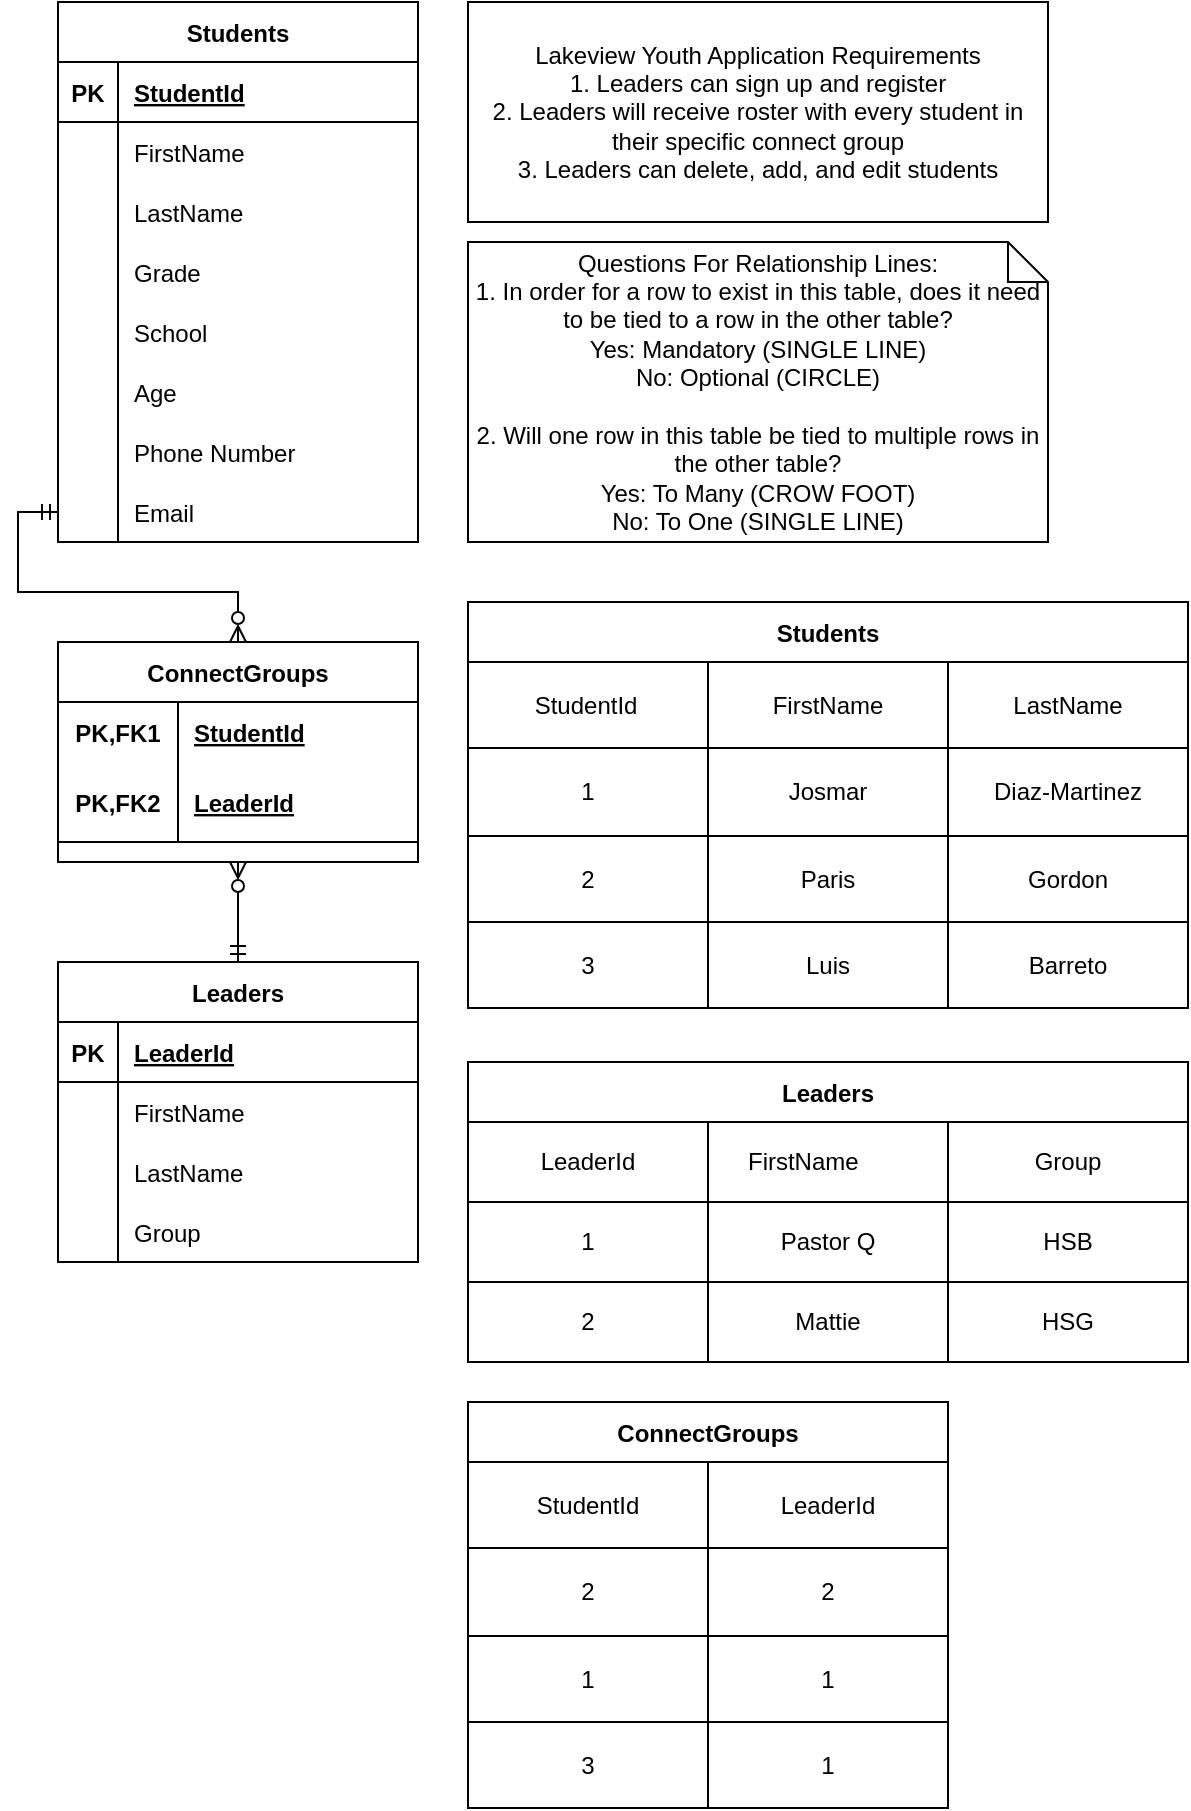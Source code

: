 <mxfile version="20.3.7" type="github"><diagram id="0Aw9dqcZPiIWfosAFpYM" name="Page-1"><mxGraphModel dx="1422" dy="754" grid="1" gridSize="10" guides="1" tooltips="1" connect="1" arrows="1" fold="1" page="1" pageScale="1" pageWidth="850" pageHeight="1100" math="0" shadow="0"><root><mxCell id="0"/><mxCell id="1" parent="0"/><mxCell id="vpHDHMelGQ5DsUVj1_nq-1" value="Students" style="shape=table;startSize=30;container=1;collapsible=1;childLayout=tableLayout;fixedRows=1;rowLines=0;fontStyle=1;align=center;resizeLast=1;" parent="1" vertex="1"><mxGeometry x="30" y="20" width="180" height="270" as="geometry"/></mxCell><mxCell id="vpHDHMelGQ5DsUVj1_nq-2" value="" style="shape=tableRow;horizontal=0;startSize=0;swimlaneHead=0;swimlaneBody=0;fillColor=none;collapsible=0;dropTarget=0;points=[[0,0.5],[1,0.5]];portConstraint=eastwest;top=0;left=0;right=0;bottom=1;" parent="vpHDHMelGQ5DsUVj1_nq-1" vertex="1"><mxGeometry y="30" width="180" height="30" as="geometry"/></mxCell><mxCell id="vpHDHMelGQ5DsUVj1_nq-3" value="PK" style="shape=partialRectangle;connectable=0;fillColor=none;top=0;left=0;bottom=0;right=0;fontStyle=1;overflow=hidden;" parent="vpHDHMelGQ5DsUVj1_nq-2" vertex="1"><mxGeometry width="30" height="30" as="geometry"><mxRectangle width="30" height="30" as="alternateBounds"/></mxGeometry></mxCell><mxCell id="vpHDHMelGQ5DsUVj1_nq-4" value="StudentId" style="shape=partialRectangle;connectable=0;fillColor=none;top=0;left=0;bottom=0;right=0;align=left;spacingLeft=6;fontStyle=5;overflow=hidden;" parent="vpHDHMelGQ5DsUVj1_nq-2" vertex="1"><mxGeometry x="30" width="150" height="30" as="geometry"><mxRectangle width="150" height="30" as="alternateBounds"/></mxGeometry></mxCell><mxCell id="vpHDHMelGQ5DsUVj1_nq-5" value="" style="shape=tableRow;horizontal=0;startSize=0;swimlaneHead=0;swimlaneBody=0;fillColor=none;collapsible=0;dropTarget=0;points=[[0,0.5],[1,0.5]];portConstraint=eastwest;top=0;left=0;right=0;bottom=0;" parent="vpHDHMelGQ5DsUVj1_nq-1" vertex="1"><mxGeometry y="60" width="180" height="30" as="geometry"/></mxCell><mxCell id="vpHDHMelGQ5DsUVj1_nq-6" value="" style="shape=partialRectangle;connectable=0;fillColor=none;top=0;left=0;bottom=0;right=0;editable=1;overflow=hidden;" parent="vpHDHMelGQ5DsUVj1_nq-5" vertex="1"><mxGeometry width="30" height="30" as="geometry"><mxRectangle width="30" height="30" as="alternateBounds"/></mxGeometry></mxCell><mxCell id="vpHDHMelGQ5DsUVj1_nq-7" value="FirstName" style="shape=partialRectangle;connectable=0;fillColor=none;top=0;left=0;bottom=0;right=0;align=left;spacingLeft=6;overflow=hidden;" parent="vpHDHMelGQ5DsUVj1_nq-5" vertex="1"><mxGeometry x="30" width="150" height="30" as="geometry"><mxRectangle width="150" height="30" as="alternateBounds"/></mxGeometry></mxCell><mxCell id="vpHDHMelGQ5DsUVj1_nq-8" value="" style="shape=tableRow;horizontal=0;startSize=0;swimlaneHead=0;swimlaneBody=0;fillColor=none;collapsible=0;dropTarget=0;points=[[0,0.5],[1,0.5]];portConstraint=eastwest;top=0;left=0;right=0;bottom=0;" parent="vpHDHMelGQ5DsUVj1_nq-1" vertex="1"><mxGeometry y="90" width="180" height="30" as="geometry"/></mxCell><mxCell id="vpHDHMelGQ5DsUVj1_nq-9" value="" style="shape=partialRectangle;connectable=0;fillColor=none;top=0;left=0;bottom=0;right=0;editable=1;overflow=hidden;" parent="vpHDHMelGQ5DsUVj1_nq-8" vertex="1"><mxGeometry width="30" height="30" as="geometry"><mxRectangle width="30" height="30" as="alternateBounds"/></mxGeometry></mxCell><mxCell id="vpHDHMelGQ5DsUVj1_nq-10" value="LastName" style="shape=partialRectangle;connectable=0;fillColor=none;top=0;left=0;bottom=0;right=0;align=left;spacingLeft=6;overflow=hidden;" parent="vpHDHMelGQ5DsUVj1_nq-8" vertex="1"><mxGeometry x="30" width="150" height="30" as="geometry"><mxRectangle width="150" height="30" as="alternateBounds"/></mxGeometry></mxCell><mxCell id="vpHDHMelGQ5DsUVj1_nq-11" value="" style="shape=tableRow;horizontal=0;startSize=0;swimlaneHead=0;swimlaneBody=0;fillColor=none;collapsible=0;dropTarget=0;points=[[0,0.5],[1,0.5]];portConstraint=eastwest;top=0;left=0;right=0;bottom=0;" parent="vpHDHMelGQ5DsUVj1_nq-1" vertex="1"><mxGeometry y="120" width="180" height="30" as="geometry"/></mxCell><mxCell id="vpHDHMelGQ5DsUVj1_nq-12" value="" style="shape=partialRectangle;connectable=0;fillColor=none;top=0;left=0;bottom=0;right=0;editable=1;overflow=hidden;" parent="vpHDHMelGQ5DsUVj1_nq-11" vertex="1"><mxGeometry width="30" height="30" as="geometry"><mxRectangle width="30" height="30" as="alternateBounds"/></mxGeometry></mxCell><mxCell id="vpHDHMelGQ5DsUVj1_nq-13" value="Grade" style="shape=partialRectangle;connectable=0;fillColor=none;top=0;left=0;bottom=0;right=0;align=left;spacingLeft=6;overflow=hidden;" parent="vpHDHMelGQ5DsUVj1_nq-11" vertex="1"><mxGeometry x="30" width="150" height="30" as="geometry"><mxRectangle width="150" height="30" as="alternateBounds"/></mxGeometry></mxCell><mxCell id="vpHDHMelGQ5DsUVj1_nq-14" value="" style="shape=tableRow;horizontal=0;startSize=0;swimlaneHead=0;swimlaneBody=0;fillColor=none;collapsible=0;dropTarget=0;points=[[0,0.5],[1,0.5]];portConstraint=eastwest;top=0;left=0;right=0;bottom=0;" parent="vpHDHMelGQ5DsUVj1_nq-1" vertex="1"><mxGeometry y="150" width="180" height="30" as="geometry"/></mxCell><mxCell id="vpHDHMelGQ5DsUVj1_nq-15" value="" style="shape=partialRectangle;connectable=0;fillColor=none;top=0;left=0;bottom=0;right=0;editable=1;overflow=hidden;" parent="vpHDHMelGQ5DsUVj1_nq-14" vertex="1"><mxGeometry width="30" height="30" as="geometry"><mxRectangle width="30" height="30" as="alternateBounds"/></mxGeometry></mxCell><mxCell id="vpHDHMelGQ5DsUVj1_nq-16" value="School" style="shape=partialRectangle;connectable=0;fillColor=none;top=0;left=0;bottom=0;right=0;align=left;spacingLeft=6;overflow=hidden;" parent="vpHDHMelGQ5DsUVj1_nq-14" vertex="1"><mxGeometry x="30" width="150" height="30" as="geometry"><mxRectangle width="150" height="30" as="alternateBounds"/></mxGeometry></mxCell><mxCell id="vpHDHMelGQ5DsUVj1_nq-17" value="" style="shape=tableRow;horizontal=0;startSize=0;swimlaneHead=0;swimlaneBody=0;fillColor=none;collapsible=0;dropTarget=0;points=[[0,0.5],[1,0.5]];portConstraint=eastwest;top=0;left=0;right=0;bottom=0;" parent="vpHDHMelGQ5DsUVj1_nq-1" vertex="1"><mxGeometry y="180" width="180" height="30" as="geometry"/></mxCell><mxCell id="vpHDHMelGQ5DsUVj1_nq-18" value="" style="shape=partialRectangle;connectable=0;fillColor=none;top=0;left=0;bottom=0;right=0;editable=1;overflow=hidden;" parent="vpHDHMelGQ5DsUVj1_nq-17" vertex="1"><mxGeometry width="30" height="30" as="geometry"><mxRectangle width="30" height="30" as="alternateBounds"/></mxGeometry></mxCell><mxCell id="vpHDHMelGQ5DsUVj1_nq-19" value="Age" style="shape=partialRectangle;connectable=0;fillColor=none;top=0;left=0;bottom=0;right=0;align=left;spacingLeft=6;overflow=hidden;" parent="vpHDHMelGQ5DsUVj1_nq-17" vertex="1"><mxGeometry x="30" width="150" height="30" as="geometry"><mxRectangle width="150" height="30" as="alternateBounds"/></mxGeometry></mxCell><mxCell id="vpHDHMelGQ5DsUVj1_nq-20" value="" style="shape=tableRow;horizontal=0;startSize=0;swimlaneHead=0;swimlaneBody=0;fillColor=none;collapsible=0;dropTarget=0;points=[[0,0.5],[1,0.5]];portConstraint=eastwest;top=0;left=0;right=0;bottom=0;" parent="vpHDHMelGQ5DsUVj1_nq-1" vertex="1"><mxGeometry y="210" width="180" height="30" as="geometry"/></mxCell><mxCell id="vpHDHMelGQ5DsUVj1_nq-21" value="" style="shape=partialRectangle;connectable=0;fillColor=none;top=0;left=0;bottom=0;right=0;editable=1;overflow=hidden;" parent="vpHDHMelGQ5DsUVj1_nq-20" vertex="1"><mxGeometry width="30" height="30" as="geometry"><mxRectangle width="30" height="30" as="alternateBounds"/></mxGeometry></mxCell><mxCell id="vpHDHMelGQ5DsUVj1_nq-22" value="Phone Number" style="shape=partialRectangle;connectable=0;fillColor=none;top=0;left=0;bottom=0;right=0;align=left;spacingLeft=6;overflow=hidden;" parent="vpHDHMelGQ5DsUVj1_nq-20" vertex="1"><mxGeometry x="30" width="150" height="30" as="geometry"><mxRectangle width="150" height="30" as="alternateBounds"/></mxGeometry></mxCell><mxCell id="vpHDHMelGQ5DsUVj1_nq-45" value="" style="shape=tableRow;horizontal=0;startSize=0;swimlaneHead=0;swimlaneBody=0;fillColor=none;collapsible=0;dropTarget=0;points=[[0,0.5],[1,0.5]];portConstraint=eastwest;top=0;left=0;right=0;bottom=0;" parent="vpHDHMelGQ5DsUVj1_nq-1" vertex="1"><mxGeometry y="240" width="180" height="30" as="geometry"/></mxCell><mxCell id="vpHDHMelGQ5DsUVj1_nq-46" value="" style="shape=partialRectangle;connectable=0;fillColor=none;top=0;left=0;bottom=0;right=0;editable=1;overflow=hidden;" parent="vpHDHMelGQ5DsUVj1_nq-45" vertex="1"><mxGeometry width="30" height="30" as="geometry"><mxRectangle width="30" height="30" as="alternateBounds"/></mxGeometry></mxCell><mxCell id="vpHDHMelGQ5DsUVj1_nq-47" value="Email" style="shape=partialRectangle;connectable=0;fillColor=none;top=0;left=0;bottom=0;right=0;align=left;spacingLeft=6;overflow=hidden;" parent="vpHDHMelGQ5DsUVj1_nq-45" vertex="1"><mxGeometry x="30" width="150" height="30" as="geometry"><mxRectangle width="150" height="30" as="alternateBounds"/></mxGeometry></mxCell><mxCell id="0l-8X1691cLSsklsuDB1-72" style="edgeStyle=orthogonalEdgeStyle;rounded=0;orthogonalLoop=1;jettySize=auto;html=1;exitX=0.5;exitY=0;exitDx=0;exitDy=0;entryX=0.5;entryY=1;entryDx=0;entryDy=0;startArrow=ERmandOne;startFill=0;endArrow=ERzeroToMany;endFill=0;" edge="1" parent="1" source="vpHDHMelGQ5DsUVj1_nq-51" target="0l-8X1691cLSsklsuDB1-2"><mxGeometry relative="1" as="geometry"/></mxCell><mxCell id="vpHDHMelGQ5DsUVj1_nq-51" value="Leaders" style="shape=table;startSize=30;container=1;collapsible=1;childLayout=tableLayout;fixedRows=1;rowLines=0;fontStyle=1;align=center;resizeLast=1;" parent="1" vertex="1"><mxGeometry x="30" y="500" width="180" height="150" as="geometry"/></mxCell><mxCell id="vpHDHMelGQ5DsUVj1_nq-52" value="" style="shape=tableRow;horizontal=0;startSize=0;swimlaneHead=0;swimlaneBody=0;fillColor=none;collapsible=0;dropTarget=0;points=[[0,0.5],[1,0.5]];portConstraint=eastwest;top=0;left=0;right=0;bottom=1;" parent="vpHDHMelGQ5DsUVj1_nq-51" vertex="1"><mxGeometry y="30" width="180" height="30" as="geometry"/></mxCell><mxCell id="vpHDHMelGQ5DsUVj1_nq-53" value="PK" style="shape=partialRectangle;connectable=0;fillColor=none;top=0;left=0;bottom=0;right=0;fontStyle=1;overflow=hidden;" parent="vpHDHMelGQ5DsUVj1_nq-52" vertex="1"><mxGeometry width="30" height="30" as="geometry"><mxRectangle width="30" height="30" as="alternateBounds"/></mxGeometry></mxCell><mxCell id="vpHDHMelGQ5DsUVj1_nq-54" value="LeaderId" style="shape=partialRectangle;connectable=0;fillColor=none;top=0;left=0;bottom=0;right=0;align=left;spacingLeft=6;fontStyle=5;overflow=hidden;" parent="vpHDHMelGQ5DsUVj1_nq-52" vertex="1"><mxGeometry x="30" width="150" height="30" as="geometry"><mxRectangle width="150" height="30" as="alternateBounds"/></mxGeometry></mxCell><mxCell id="vpHDHMelGQ5DsUVj1_nq-55" value="" style="shape=tableRow;horizontal=0;startSize=0;swimlaneHead=0;swimlaneBody=0;fillColor=none;collapsible=0;dropTarget=0;points=[[0,0.5],[1,0.5]];portConstraint=eastwest;top=0;left=0;right=0;bottom=0;" parent="vpHDHMelGQ5DsUVj1_nq-51" vertex="1"><mxGeometry y="60" width="180" height="30" as="geometry"/></mxCell><mxCell id="vpHDHMelGQ5DsUVj1_nq-56" value="" style="shape=partialRectangle;connectable=0;fillColor=none;top=0;left=0;bottom=0;right=0;editable=1;overflow=hidden;" parent="vpHDHMelGQ5DsUVj1_nq-55" vertex="1"><mxGeometry width="30" height="30" as="geometry"><mxRectangle width="30" height="30" as="alternateBounds"/></mxGeometry></mxCell><mxCell id="vpHDHMelGQ5DsUVj1_nq-57" value="FirstName" style="shape=partialRectangle;connectable=0;fillColor=none;top=0;left=0;bottom=0;right=0;align=left;spacingLeft=6;overflow=hidden;" parent="vpHDHMelGQ5DsUVj1_nq-55" vertex="1"><mxGeometry x="30" width="150" height="30" as="geometry"><mxRectangle width="150" height="30" as="alternateBounds"/></mxGeometry></mxCell><mxCell id="vpHDHMelGQ5DsUVj1_nq-58" value="" style="shape=tableRow;horizontal=0;startSize=0;swimlaneHead=0;swimlaneBody=0;fillColor=none;collapsible=0;dropTarget=0;points=[[0,0.5],[1,0.5]];portConstraint=eastwest;top=0;left=0;right=0;bottom=0;" parent="vpHDHMelGQ5DsUVj1_nq-51" vertex="1"><mxGeometry y="90" width="180" height="30" as="geometry"/></mxCell><mxCell id="vpHDHMelGQ5DsUVj1_nq-59" value="" style="shape=partialRectangle;connectable=0;fillColor=none;top=0;left=0;bottom=0;right=0;editable=1;overflow=hidden;" parent="vpHDHMelGQ5DsUVj1_nq-58" vertex="1"><mxGeometry width="30" height="30" as="geometry"><mxRectangle width="30" height="30" as="alternateBounds"/></mxGeometry></mxCell><mxCell id="vpHDHMelGQ5DsUVj1_nq-60" value="LastName" style="shape=partialRectangle;connectable=0;fillColor=none;top=0;left=0;bottom=0;right=0;align=left;spacingLeft=6;overflow=hidden;" parent="vpHDHMelGQ5DsUVj1_nq-58" vertex="1"><mxGeometry x="30" width="150" height="30" as="geometry"><mxRectangle width="150" height="30" as="alternateBounds"/></mxGeometry></mxCell><mxCell id="vpHDHMelGQ5DsUVj1_nq-61" value="" style="shape=tableRow;horizontal=0;startSize=0;swimlaneHead=0;swimlaneBody=0;fillColor=none;collapsible=0;dropTarget=0;points=[[0,0.5],[1,0.5]];portConstraint=eastwest;top=0;left=0;right=0;bottom=0;" parent="vpHDHMelGQ5DsUVj1_nq-51" vertex="1"><mxGeometry y="120" width="180" height="30" as="geometry"/></mxCell><mxCell id="vpHDHMelGQ5DsUVj1_nq-62" value="" style="shape=partialRectangle;connectable=0;fillColor=none;top=0;left=0;bottom=0;right=0;editable=1;overflow=hidden;" parent="vpHDHMelGQ5DsUVj1_nq-61" vertex="1"><mxGeometry width="30" height="30" as="geometry"><mxRectangle width="30" height="30" as="alternateBounds"/></mxGeometry></mxCell><mxCell id="vpHDHMelGQ5DsUVj1_nq-63" value="Group" style="shape=partialRectangle;connectable=0;fillColor=none;top=0;left=0;bottom=0;right=0;align=left;spacingLeft=6;overflow=hidden;" parent="vpHDHMelGQ5DsUVj1_nq-61" vertex="1"><mxGeometry x="30" width="150" height="30" as="geometry"><mxRectangle width="150" height="30" as="alternateBounds"/></mxGeometry></mxCell><mxCell id="0l-8X1691cLSsklsuDB1-1" value="Lakeview Youth Application Requirements&lt;br&gt;1. Leaders can sign up and register&lt;br&gt;2. Leaders will receive roster with every student in their specific connect group&lt;br&gt;3. Leaders can delete, add, and edit students" style="rounded=0;whiteSpace=wrap;html=1;" vertex="1" parent="1"><mxGeometry x="235" y="20" width="290" height="110" as="geometry"/></mxCell><mxCell id="0l-8X1691cLSsklsuDB1-2" value="ConnectGroups" style="shape=table;startSize=30;container=1;collapsible=1;childLayout=tableLayout;fixedRows=1;rowLines=0;fontStyle=1;align=center;resizeLast=1;" vertex="1" parent="1"><mxGeometry x="30" y="340" width="180" height="110" as="geometry"/></mxCell><mxCell id="0l-8X1691cLSsklsuDB1-3" value="" style="shape=tableRow;horizontal=0;startSize=0;swimlaneHead=0;swimlaneBody=0;fillColor=none;collapsible=0;dropTarget=0;points=[[0,0.5],[1,0.5]];portConstraint=eastwest;top=0;left=0;right=0;bottom=0;" vertex="1" parent="0l-8X1691cLSsklsuDB1-2"><mxGeometry y="30" width="180" height="30" as="geometry"/></mxCell><mxCell id="0l-8X1691cLSsklsuDB1-4" value="PK,FK1" style="shape=partialRectangle;connectable=0;fillColor=none;top=0;left=0;bottom=0;right=0;fontStyle=1;overflow=hidden;" vertex="1" parent="0l-8X1691cLSsklsuDB1-3"><mxGeometry width="60" height="30" as="geometry"><mxRectangle width="60" height="30" as="alternateBounds"/></mxGeometry></mxCell><mxCell id="0l-8X1691cLSsklsuDB1-5" value="StudentId" style="shape=partialRectangle;connectable=0;fillColor=none;top=0;left=0;bottom=0;right=0;align=left;spacingLeft=6;fontStyle=5;overflow=hidden;" vertex="1" parent="0l-8X1691cLSsklsuDB1-3"><mxGeometry x="60" width="120" height="30" as="geometry"><mxRectangle width="120" height="30" as="alternateBounds"/></mxGeometry></mxCell><mxCell id="0l-8X1691cLSsklsuDB1-6" value="" style="shape=tableRow;horizontal=0;startSize=0;swimlaneHead=0;swimlaneBody=0;fillColor=none;collapsible=0;dropTarget=0;points=[[0,0.5],[1,0.5]];portConstraint=eastwest;top=0;left=0;right=0;bottom=1;" vertex="1" parent="0l-8X1691cLSsklsuDB1-2"><mxGeometry y="60" width="180" height="40" as="geometry"/></mxCell><mxCell id="0l-8X1691cLSsklsuDB1-7" value="PK,FK2" style="shape=partialRectangle;connectable=0;fillColor=none;top=0;left=0;bottom=0;right=0;fontStyle=1;overflow=hidden;" vertex="1" parent="0l-8X1691cLSsklsuDB1-6"><mxGeometry width="60" height="40" as="geometry"><mxRectangle width="60" height="40" as="alternateBounds"/></mxGeometry></mxCell><mxCell id="0l-8X1691cLSsklsuDB1-8" value="LeaderId" style="shape=partialRectangle;connectable=0;fillColor=none;top=0;left=0;bottom=0;right=0;align=left;spacingLeft=6;fontStyle=5;overflow=hidden;" vertex="1" parent="0l-8X1691cLSsklsuDB1-6"><mxGeometry x="60" width="120" height="40" as="geometry"><mxRectangle width="120" height="40" as="alternateBounds"/></mxGeometry></mxCell><mxCell id="0l-8X1691cLSsklsuDB1-15" value="Students" style="shape=table;startSize=30;container=1;collapsible=0;childLayout=tableLayout;fontStyle=1;align=center;" vertex="1" parent="1"><mxGeometry x="235" y="320" width="360" height="203" as="geometry"/></mxCell><mxCell id="0l-8X1691cLSsklsuDB1-16" value="" style="shape=tableRow;horizontal=0;startSize=0;swimlaneHead=0;swimlaneBody=0;top=0;left=0;bottom=0;right=0;collapsible=0;dropTarget=0;fillColor=none;points=[[0,0.5],[1,0.5]];portConstraint=eastwest;" vertex="1" parent="0l-8X1691cLSsklsuDB1-15"><mxGeometry y="30" width="360" height="43" as="geometry"/></mxCell><mxCell id="0l-8X1691cLSsklsuDB1-17" value="StudentId&lt;span style=&quot;white-space: pre;&quot;&gt;&#9;&lt;/span&gt;" style="shape=partialRectangle;html=1;whiteSpace=wrap;connectable=0;fillColor=none;top=0;left=0;bottom=0;right=0;overflow=hidden;" vertex="1" parent="0l-8X1691cLSsklsuDB1-16"><mxGeometry width="120" height="43" as="geometry"><mxRectangle width="120" height="43" as="alternateBounds"/></mxGeometry></mxCell><mxCell id="0l-8X1691cLSsklsuDB1-18" value="FirstName" style="shape=partialRectangle;html=1;whiteSpace=wrap;connectable=0;fillColor=none;top=0;left=0;bottom=0;right=0;overflow=hidden;" vertex="1" parent="0l-8X1691cLSsklsuDB1-16"><mxGeometry x="120" width="120" height="43" as="geometry"><mxRectangle width="120" height="43" as="alternateBounds"/></mxGeometry></mxCell><mxCell id="0l-8X1691cLSsklsuDB1-19" value="LastName" style="shape=partialRectangle;html=1;whiteSpace=wrap;connectable=0;fillColor=none;top=0;left=0;bottom=0;right=0;overflow=hidden;" vertex="1" parent="0l-8X1691cLSsklsuDB1-16"><mxGeometry x="240" width="120" height="43" as="geometry"><mxRectangle width="120" height="43" as="alternateBounds"/></mxGeometry></mxCell><mxCell id="0l-8X1691cLSsklsuDB1-20" value="" style="shape=tableRow;horizontal=0;startSize=0;swimlaneHead=0;swimlaneBody=0;top=0;left=0;bottom=0;right=0;collapsible=0;dropTarget=0;fillColor=none;points=[[0,0.5],[1,0.5]];portConstraint=eastwest;" vertex="1" parent="0l-8X1691cLSsklsuDB1-15"><mxGeometry y="73" width="360" height="44" as="geometry"/></mxCell><mxCell id="0l-8X1691cLSsklsuDB1-21" value="1" style="shape=partialRectangle;html=1;whiteSpace=wrap;connectable=0;fillColor=none;top=0;left=0;bottom=0;right=0;overflow=hidden;" vertex="1" parent="0l-8X1691cLSsklsuDB1-20"><mxGeometry width="120" height="44" as="geometry"><mxRectangle width="120" height="44" as="alternateBounds"/></mxGeometry></mxCell><mxCell id="0l-8X1691cLSsklsuDB1-22" value="Josmar" style="shape=partialRectangle;html=1;whiteSpace=wrap;connectable=0;fillColor=none;top=0;left=0;bottom=0;right=0;overflow=hidden;" vertex="1" parent="0l-8X1691cLSsklsuDB1-20"><mxGeometry x="120" width="120" height="44" as="geometry"><mxRectangle width="120" height="44" as="alternateBounds"/></mxGeometry></mxCell><mxCell id="0l-8X1691cLSsklsuDB1-23" value="Diaz-Martinez" style="shape=partialRectangle;html=1;whiteSpace=wrap;connectable=0;fillColor=none;top=0;left=0;bottom=0;right=0;overflow=hidden;" vertex="1" parent="0l-8X1691cLSsklsuDB1-20"><mxGeometry x="240" width="120" height="44" as="geometry"><mxRectangle width="120" height="44" as="alternateBounds"/></mxGeometry></mxCell><mxCell id="0l-8X1691cLSsklsuDB1-24" value="" style="shape=tableRow;horizontal=0;startSize=0;swimlaneHead=0;swimlaneBody=0;top=0;left=0;bottom=0;right=0;collapsible=0;dropTarget=0;fillColor=none;points=[[0,0.5],[1,0.5]];portConstraint=eastwest;" vertex="1" parent="0l-8X1691cLSsklsuDB1-15"><mxGeometry y="117" width="360" height="43" as="geometry"/></mxCell><mxCell id="0l-8X1691cLSsklsuDB1-25" value="2" style="shape=partialRectangle;html=1;whiteSpace=wrap;connectable=0;fillColor=none;top=0;left=0;bottom=0;right=0;overflow=hidden;" vertex="1" parent="0l-8X1691cLSsklsuDB1-24"><mxGeometry width="120" height="43" as="geometry"><mxRectangle width="120" height="43" as="alternateBounds"/></mxGeometry></mxCell><mxCell id="0l-8X1691cLSsklsuDB1-26" value="Paris" style="shape=partialRectangle;html=1;whiteSpace=wrap;connectable=0;fillColor=none;top=0;left=0;bottom=0;right=0;overflow=hidden;" vertex="1" parent="0l-8X1691cLSsklsuDB1-24"><mxGeometry x="120" width="120" height="43" as="geometry"><mxRectangle width="120" height="43" as="alternateBounds"/></mxGeometry></mxCell><mxCell id="0l-8X1691cLSsklsuDB1-27" value="Gordon" style="shape=partialRectangle;html=1;whiteSpace=wrap;connectable=0;fillColor=none;top=0;left=0;bottom=0;right=0;overflow=hidden;" vertex="1" parent="0l-8X1691cLSsklsuDB1-24"><mxGeometry x="240" width="120" height="43" as="geometry"><mxRectangle width="120" height="43" as="alternateBounds"/></mxGeometry></mxCell><mxCell id="0l-8X1691cLSsklsuDB1-128" style="shape=tableRow;horizontal=0;startSize=0;swimlaneHead=0;swimlaneBody=0;top=0;left=0;bottom=0;right=0;collapsible=0;dropTarget=0;fillColor=none;points=[[0,0.5],[1,0.5]];portConstraint=eastwest;" vertex="1" parent="0l-8X1691cLSsklsuDB1-15"><mxGeometry y="160" width="360" height="43" as="geometry"/></mxCell><mxCell id="0l-8X1691cLSsklsuDB1-129" value="3" style="shape=partialRectangle;html=1;whiteSpace=wrap;connectable=0;fillColor=none;top=0;left=0;bottom=0;right=0;overflow=hidden;" vertex="1" parent="0l-8X1691cLSsklsuDB1-128"><mxGeometry width="120" height="43" as="geometry"><mxRectangle width="120" height="43" as="alternateBounds"/></mxGeometry></mxCell><mxCell id="0l-8X1691cLSsklsuDB1-130" value="Luis" style="shape=partialRectangle;html=1;whiteSpace=wrap;connectable=0;fillColor=none;top=0;left=0;bottom=0;right=0;overflow=hidden;" vertex="1" parent="0l-8X1691cLSsklsuDB1-128"><mxGeometry x="120" width="120" height="43" as="geometry"><mxRectangle width="120" height="43" as="alternateBounds"/></mxGeometry></mxCell><mxCell id="0l-8X1691cLSsklsuDB1-131" value="Barreto" style="shape=partialRectangle;html=1;whiteSpace=wrap;connectable=0;fillColor=none;top=0;left=0;bottom=0;right=0;overflow=hidden;" vertex="1" parent="0l-8X1691cLSsklsuDB1-128"><mxGeometry x="240" width="120" height="43" as="geometry"><mxRectangle width="120" height="43" as="alternateBounds"/></mxGeometry></mxCell><mxCell id="0l-8X1691cLSsklsuDB1-28" value="Leaders" style="shape=table;startSize=30;container=1;collapsible=0;childLayout=tableLayout;fontStyle=1;align=center;" vertex="1" parent="1"><mxGeometry x="235" y="550" width="360" height="150" as="geometry"/></mxCell><mxCell id="0l-8X1691cLSsklsuDB1-29" value="" style="shape=tableRow;horizontal=0;startSize=0;swimlaneHead=0;swimlaneBody=0;top=0;left=0;bottom=0;right=0;collapsible=0;dropTarget=0;fillColor=none;points=[[0,0.5],[1,0.5]];portConstraint=eastwest;" vertex="1" parent="0l-8X1691cLSsklsuDB1-28"><mxGeometry y="30" width="360" height="40" as="geometry"/></mxCell><mxCell id="0l-8X1691cLSsklsuDB1-30" value="LeaderId" style="shape=partialRectangle;html=1;whiteSpace=wrap;connectable=0;fillColor=none;top=0;left=0;bottom=0;right=0;overflow=hidden;" vertex="1" parent="0l-8X1691cLSsklsuDB1-29"><mxGeometry width="120" height="40" as="geometry"><mxRectangle width="120" height="40" as="alternateBounds"/></mxGeometry></mxCell><mxCell id="0l-8X1691cLSsklsuDB1-31" value="FirstName&lt;span style=&quot;white-space: pre;&quot;&gt;&#9;&lt;/span&gt;" style="shape=partialRectangle;html=1;whiteSpace=wrap;connectable=0;fillColor=none;top=0;left=0;bottom=0;right=0;overflow=hidden;" vertex="1" parent="0l-8X1691cLSsklsuDB1-29"><mxGeometry x="120" width="120" height="40" as="geometry"><mxRectangle width="120" height="40" as="alternateBounds"/></mxGeometry></mxCell><mxCell id="0l-8X1691cLSsklsuDB1-32" value="Group" style="shape=partialRectangle;html=1;whiteSpace=wrap;connectable=0;fillColor=none;top=0;left=0;bottom=0;right=0;overflow=hidden;" vertex="1" parent="0l-8X1691cLSsklsuDB1-29"><mxGeometry x="240" width="120" height="40" as="geometry"><mxRectangle width="120" height="40" as="alternateBounds"/></mxGeometry></mxCell><mxCell id="0l-8X1691cLSsklsuDB1-33" value="" style="shape=tableRow;horizontal=0;startSize=0;swimlaneHead=0;swimlaneBody=0;top=0;left=0;bottom=0;right=0;collapsible=0;dropTarget=0;fillColor=none;points=[[0,0.5],[1,0.5]];portConstraint=eastwest;" vertex="1" parent="0l-8X1691cLSsklsuDB1-28"><mxGeometry y="70" width="360" height="40" as="geometry"/></mxCell><mxCell id="0l-8X1691cLSsklsuDB1-34" value="1" style="shape=partialRectangle;html=1;whiteSpace=wrap;connectable=0;fillColor=none;top=0;left=0;bottom=0;right=0;overflow=hidden;" vertex="1" parent="0l-8X1691cLSsklsuDB1-33"><mxGeometry width="120" height="40" as="geometry"><mxRectangle width="120" height="40" as="alternateBounds"/></mxGeometry></mxCell><mxCell id="0l-8X1691cLSsklsuDB1-35" value="Pastor Q" style="shape=partialRectangle;html=1;whiteSpace=wrap;connectable=0;fillColor=none;top=0;left=0;bottom=0;right=0;overflow=hidden;" vertex="1" parent="0l-8X1691cLSsklsuDB1-33"><mxGeometry x="120" width="120" height="40" as="geometry"><mxRectangle width="120" height="40" as="alternateBounds"/></mxGeometry></mxCell><mxCell id="0l-8X1691cLSsklsuDB1-36" value="HSB" style="shape=partialRectangle;html=1;whiteSpace=wrap;connectable=0;fillColor=none;top=0;left=0;bottom=0;right=0;overflow=hidden;" vertex="1" parent="0l-8X1691cLSsklsuDB1-33"><mxGeometry x="240" width="120" height="40" as="geometry"><mxRectangle width="120" height="40" as="alternateBounds"/></mxGeometry></mxCell><mxCell id="0l-8X1691cLSsklsuDB1-37" value="" style="shape=tableRow;horizontal=0;startSize=0;swimlaneHead=0;swimlaneBody=0;top=0;left=0;bottom=0;right=0;collapsible=0;dropTarget=0;fillColor=none;points=[[0,0.5],[1,0.5]];portConstraint=eastwest;" vertex="1" parent="0l-8X1691cLSsklsuDB1-28"><mxGeometry y="110" width="360" height="40" as="geometry"/></mxCell><mxCell id="0l-8X1691cLSsklsuDB1-38" value="2" style="shape=partialRectangle;html=1;whiteSpace=wrap;connectable=0;fillColor=none;top=0;left=0;bottom=0;right=0;overflow=hidden;" vertex="1" parent="0l-8X1691cLSsklsuDB1-37"><mxGeometry width="120" height="40" as="geometry"><mxRectangle width="120" height="40" as="alternateBounds"/></mxGeometry></mxCell><mxCell id="0l-8X1691cLSsklsuDB1-39" value="Mattie" style="shape=partialRectangle;html=1;whiteSpace=wrap;connectable=0;fillColor=none;top=0;left=0;bottom=0;right=0;overflow=hidden;" vertex="1" parent="0l-8X1691cLSsklsuDB1-37"><mxGeometry x="120" width="120" height="40" as="geometry"><mxRectangle width="120" height="40" as="alternateBounds"/></mxGeometry></mxCell><mxCell id="0l-8X1691cLSsklsuDB1-40" value="HSG" style="shape=partialRectangle;html=1;whiteSpace=wrap;connectable=0;fillColor=none;top=0;left=0;bottom=0;right=0;overflow=hidden;" vertex="1" parent="0l-8X1691cLSsklsuDB1-37"><mxGeometry x="240" width="120" height="40" as="geometry"><mxRectangle width="120" height="40" as="alternateBounds"/></mxGeometry></mxCell><mxCell id="0l-8X1691cLSsklsuDB1-41" value="ConnectGroups" style="shape=table;startSize=30;container=1;collapsible=0;childLayout=tableLayout;fontStyle=1;align=center;" vertex="1" parent="1"><mxGeometry x="235" y="720" width="240" height="203" as="geometry"/></mxCell><mxCell id="0l-8X1691cLSsklsuDB1-42" value="" style="shape=tableRow;horizontal=0;startSize=0;swimlaneHead=0;swimlaneBody=0;top=0;left=0;bottom=0;right=0;collapsible=0;dropTarget=0;fillColor=none;points=[[0,0.5],[1,0.5]];portConstraint=eastwest;" vertex="1" parent="0l-8X1691cLSsklsuDB1-41"><mxGeometry y="30" width="240" height="43" as="geometry"/></mxCell><mxCell id="0l-8X1691cLSsklsuDB1-43" value="StudentId" style="shape=partialRectangle;html=1;whiteSpace=wrap;connectable=0;fillColor=none;top=0;left=0;bottom=0;right=0;overflow=hidden;" vertex="1" parent="0l-8X1691cLSsklsuDB1-42"><mxGeometry width="120" height="43" as="geometry"><mxRectangle width="120" height="43" as="alternateBounds"/></mxGeometry></mxCell><mxCell id="0l-8X1691cLSsklsuDB1-44" value="LeaderId" style="shape=partialRectangle;html=1;whiteSpace=wrap;connectable=0;fillColor=none;top=0;left=0;bottom=0;right=0;overflow=hidden;" vertex="1" parent="0l-8X1691cLSsklsuDB1-42"><mxGeometry x="120" width="120" height="43" as="geometry"><mxRectangle width="120" height="43" as="alternateBounds"/></mxGeometry></mxCell><mxCell id="0l-8X1691cLSsklsuDB1-46" value="" style="shape=tableRow;horizontal=0;startSize=0;swimlaneHead=0;swimlaneBody=0;top=0;left=0;bottom=0;right=0;collapsible=0;dropTarget=0;fillColor=none;points=[[0,0.5],[1,0.5]];portConstraint=eastwest;" vertex="1" parent="0l-8X1691cLSsklsuDB1-41"><mxGeometry y="73" width="240" height="44" as="geometry"/></mxCell><mxCell id="0l-8X1691cLSsklsuDB1-47" value="2" style="shape=partialRectangle;html=1;whiteSpace=wrap;connectable=0;fillColor=none;top=0;left=0;bottom=0;right=0;overflow=hidden;" vertex="1" parent="0l-8X1691cLSsklsuDB1-46"><mxGeometry width="120" height="44" as="geometry"><mxRectangle width="120" height="44" as="alternateBounds"/></mxGeometry></mxCell><mxCell id="0l-8X1691cLSsklsuDB1-48" value="2" style="shape=partialRectangle;html=1;whiteSpace=wrap;connectable=0;fillColor=none;top=0;left=0;bottom=0;right=0;overflow=hidden;" vertex="1" parent="0l-8X1691cLSsklsuDB1-46"><mxGeometry x="120" width="120" height="44" as="geometry"><mxRectangle width="120" height="44" as="alternateBounds"/></mxGeometry></mxCell><mxCell id="0l-8X1691cLSsklsuDB1-50" value="" style="shape=tableRow;horizontal=0;startSize=0;swimlaneHead=0;swimlaneBody=0;top=0;left=0;bottom=0;right=0;collapsible=0;dropTarget=0;fillColor=none;points=[[0,0.5],[1,0.5]];portConstraint=eastwest;" vertex="1" parent="0l-8X1691cLSsklsuDB1-41"><mxGeometry y="117" width="240" height="43" as="geometry"/></mxCell><mxCell id="0l-8X1691cLSsklsuDB1-51" value="1" style="shape=partialRectangle;html=1;whiteSpace=wrap;connectable=0;fillColor=none;top=0;left=0;bottom=0;right=0;overflow=hidden;" vertex="1" parent="0l-8X1691cLSsklsuDB1-50"><mxGeometry width="120" height="43" as="geometry"><mxRectangle width="120" height="43" as="alternateBounds"/></mxGeometry></mxCell><mxCell id="0l-8X1691cLSsklsuDB1-52" value="1" style="shape=partialRectangle;html=1;whiteSpace=wrap;connectable=0;fillColor=none;top=0;left=0;bottom=0;right=0;overflow=hidden;" vertex="1" parent="0l-8X1691cLSsklsuDB1-50"><mxGeometry x="120" width="120" height="43" as="geometry"><mxRectangle width="120" height="43" as="alternateBounds"/></mxGeometry></mxCell><mxCell id="0l-8X1691cLSsklsuDB1-132" style="shape=tableRow;horizontal=0;startSize=0;swimlaneHead=0;swimlaneBody=0;top=0;left=0;bottom=0;right=0;collapsible=0;dropTarget=0;fillColor=none;points=[[0,0.5],[1,0.5]];portConstraint=eastwest;" vertex="1" parent="0l-8X1691cLSsklsuDB1-41"><mxGeometry y="160" width="240" height="43" as="geometry"/></mxCell><mxCell id="0l-8X1691cLSsklsuDB1-133" value="3" style="shape=partialRectangle;html=1;whiteSpace=wrap;connectable=0;fillColor=none;top=0;left=0;bottom=0;right=0;overflow=hidden;" vertex="1" parent="0l-8X1691cLSsklsuDB1-132"><mxGeometry width="120" height="43" as="geometry"><mxRectangle width="120" height="43" as="alternateBounds"/></mxGeometry></mxCell><mxCell id="0l-8X1691cLSsklsuDB1-134" value="1" style="shape=partialRectangle;html=1;whiteSpace=wrap;connectable=0;fillColor=none;top=0;left=0;bottom=0;right=0;overflow=hidden;" vertex="1" parent="0l-8X1691cLSsklsuDB1-132"><mxGeometry x="120" width="120" height="43" as="geometry"><mxRectangle width="120" height="43" as="alternateBounds"/></mxGeometry></mxCell><mxCell id="0l-8X1691cLSsklsuDB1-68" value="Questions For Relationship Lines:&lt;br&gt;1. In order for a row to exist in this table, does it need to be tied to a row in the other table?&lt;br&gt;Yes: Mandatory (SINGLE LINE)&lt;br&gt;No: Optional (CIRCLE)&lt;br&gt;&lt;br&gt;2. Will one row in this table be tied to multiple rows in the other table?&lt;br&gt;Yes: To Many (CROW FOOT)&lt;br&gt;No: To One (SINGLE LINE)" style="shape=note;size=20;whiteSpace=wrap;html=1;" vertex="1" parent="1"><mxGeometry x="235" y="140" width="290" height="150" as="geometry"/></mxCell><mxCell id="0l-8X1691cLSsklsuDB1-71" style="edgeStyle=orthogonalEdgeStyle;rounded=0;orthogonalLoop=1;jettySize=auto;html=1;exitX=0;exitY=0.5;exitDx=0;exitDy=0;entryX=0.5;entryY=0;entryDx=0;entryDy=0;startArrow=ERmandOne;startFill=0;endArrow=ERzeroToMany;endFill=0;" edge="1" parent="1" source="vpHDHMelGQ5DsUVj1_nq-45" target="0l-8X1691cLSsklsuDB1-2"><mxGeometry relative="1" as="geometry"/></mxCell></root></mxGraphModel></diagram></mxfile>